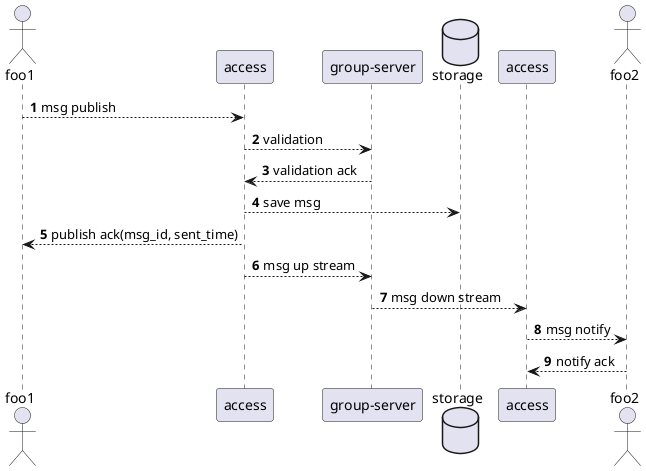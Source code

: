 @startuml

actor "foo1" as client1

participant "access" as access1
participant "group-server" as group
database "storage" as db
participant "access" as access2
actor "foo2" as client2

autonumber
client1 --> access1 : msg publish
access1 --> group: validation
group --> access1: validation ack
access1 --> db: save msg
access1 --> client1 : publish ack(msg_id, sent_time)
access1 --> group: msg up stream
group --> access2: msg down stream
access2 --> client2: msg notify
client2 --> access2: notify ack
@enduml
